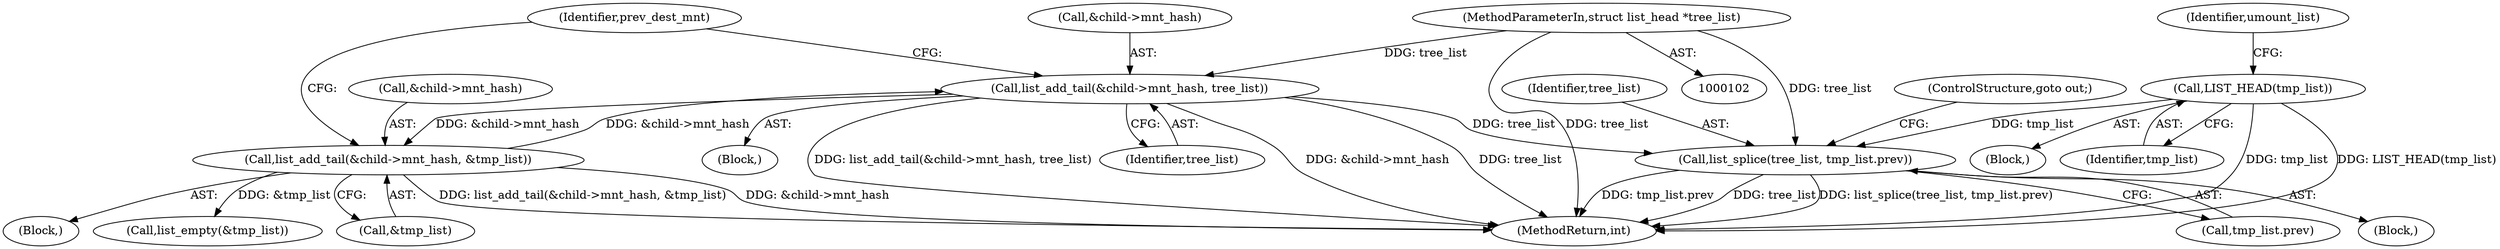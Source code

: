 digraph "0_linux_132c94e31b8bca8ea921f9f96a57d684fa4ae0a9_1@pointer" {
"1000192" [label="(Call,list_splice(tree_list, tmp_list.prev))"];
"1000211" [label="(Call,list_add_tail(&child->mnt_hash, tree_list))"];
"1000219" [label="(Call,list_add_tail(&child->mnt_hash, &tmp_list))"];
"1000106" [label="(MethodParameterIn,struct list_head *tree_list)"];
"1000132" [label="(Call,LIST_HEAD(tmp_list))"];
"1000133" [label="(Identifier,tmp_list)"];
"1000218" [label="(Block,)"];
"1000238" [label="(Call,list_empty(&tmp_list))"];
"1000255" [label="(MethodReturn,int)"];
"1000216" [label="(Identifier,tree_list)"];
"1000192" [label="(Call,list_splice(tree_list, tmp_list.prev))"];
"1000187" [label="(Block,)"];
"1000220" [label="(Call,&child->mnt_hash)"];
"1000212" [label="(Call,&child->mnt_hash)"];
"1000224" [label="(Call,&tmp_list)"];
"1000135" [label="(Identifier,umount_list)"];
"1000132" [label="(Call,LIST_HEAD(tmp_list))"];
"1000197" [label="(ControlStructure,goto out;)"];
"1000219" [label="(Call,list_add_tail(&child->mnt_hash, &tmp_list))"];
"1000107" [label="(Block,)"];
"1000206" [label="(Block,)"];
"1000227" [label="(Identifier,prev_dest_mnt)"];
"1000194" [label="(Call,tmp_list.prev)"];
"1000211" [label="(Call,list_add_tail(&child->mnt_hash, tree_list))"];
"1000193" [label="(Identifier,tree_list)"];
"1000106" [label="(MethodParameterIn,struct list_head *tree_list)"];
"1000192" -> "1000187"  [label="AST: "];
"1000192" -> "1000194"  [label="CFG: "];
"1000193" -> "1000192"  [label="AST: "];
"1000194" -> "1000192"  [label="AST: "];
"1000197" -> "1000192"  [label="CFG: "];
"1000192" -> "1000255"  [label="DDG: tmp_list.prev"];
"1000192" -> "1000255"  [label="DDG: tree_list"];
"1000192" -> "1000255"  [label="DDG: list_splice(tree_list, tmp_list.prev)"];
"1000211" -> "1000192"  [label="DDG: tree_list"];
"1000106" -> "1000192"  [label="DDG: tree_list"];
"1000132" -> "1000192"  [label="DDG: tmp_list"];
"1000211" -> "1000206"  [label="AST: "];
"1000211" -> "1000216"  [label="CFG: "];
"1000212" -> "1000211"  [label="AST: "];
"1000216" -> "1000211"  [label="AST: "];
"1000227" -> "1000211"  [label="CFG: "];
"1000211" -> "1000255"  [label="DDG: &child->mnt_hash"];
"1000211" -> "1000255"  [label="DDG: tree_list"];
"1000211" -> "1000255"  [label="DDG: list_add_tail(&child->mnt_hash, tree_list)"];
"1000219" -> "1000211"  [label="DDG: &child->mnt_hash"];
"1000106" -> "1000211"  [label="DDG: tree_list"];
"1000211" -> "1000219"  [label="DDG: &child->mnt_hash"];
"1000219" -> "1000218"  [label="AST: "];
"1000219" -> "1000224"  [label="CFG: "];
"1000220" -> "1000219"  [label="AST: "];
"1000224" -> "1000219"  [label="AST: "];
"1000227" -> "1000219"  [label="CFG: "];
"1000219" -> "1000255"  [label="DDG: list_add_tail(&child->mnt_hash, &tmp_list)"];
"1000219" -> "1000255"  [label="DDG: &child->mnt_hash"];
"1000219" -> "1000238"  [label="DDG: &tmp_list"];
"1000106" -> "1000102"  [label="AST: "];
"1000106" -> "1000255"  [label="DDG: tree_list"];
"1000132" -> "1000107"  [label="AST: "];
"1000132" -> "1000133"  [label="CFG: "];
"1000133" -> "1000132"  [label="AST: "];
"1000135" -> "1000132"  [label="CFG: "];
"1000132" -> "1000255"  [label="DDG: tmp_list"];
"1000132" -> "1000255"  [label="DDG: LIST_HEAD(tmp_list)"];
}
